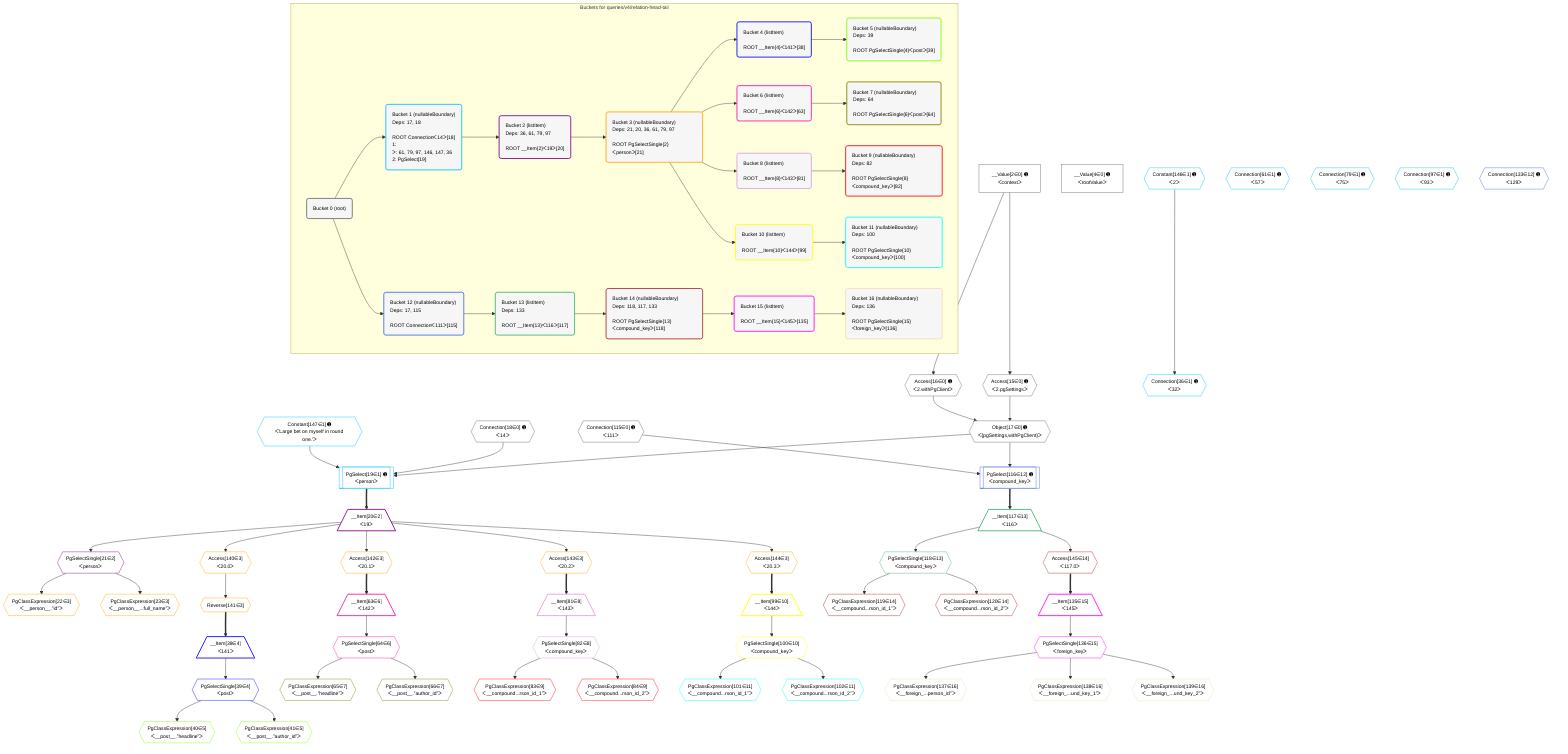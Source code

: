 %%{init: {'themeVariables': { 'fontSize': '12px'}}}%%
graph TD
    classDef path fill:#eee,stroke:#000,color:#000
    classDef plan fill:#fff,stroke-width:1px,color:#000
    classDef itemplan fill:#fff,stroke-width:2px,color:#000
    classDef unbatchedplan fill:#dff,stroke-width:1px,color:#000
    classDef sideeffectplan fill:#fcc,stroke-width:2px,color:#000
    classDef bucket fill:#f6f6f6,color:#000,stroke-width:2px,text-align:left


    %% plan dependencies
    Object17{{"Object[17∈0] ➊<br />ᐸ{pgSettings,withPgClient}ᐳ"}}:::plan
    Access15{{"Access[15∈0] ➊<br />ᐸ2.pgSettingsᐳ"}}:::plan
    Access16{{"Access[16∈0] ➊<br />ᐸ2.withPgClientᐳ"}}:::plan
    Access15 & Access16 --> Object17
    __Value2["__Value[2∈0] ➊<br />ᐸcontextᐳ"]:::plan
    __Value2 --> Access15
    __Value2 --> Access16
    __Value4["__Value[4∈0] ➊<br />ᐸrootValueᐳ"]:::plan
    Connection18{{"Connection[18∈0] ➊<br />ᐸ14ᐳ"}}:::plan
    Connection115{{"Connection[115∈0] ➊<br />ᐸ111ᐳ"}}:::plan
    PgSelect19[["PgSelect[19∈1] ➊<br />ᐸpersonᐳ"]]:::plan
    Constant147{{"Constant[147∈1] ➊<br />ᐸ'Large bet on myself in round one.'ᐳ"}}:::plan
    Object17 & Connection18 & Constant147 --> PgSelect19
    Connection36{{"Connection[36∈1] ➊<br />ᐸ32ᐳ"}}:::plan
    Constant146{{"Constant[146∈1] ➊<br />ᐸ2ᐳ"}}:::plan
    Constant146 --> Connection36
    Connection61{{"Connection[61∈1] ➊<br />ᐸ57ᐳ"}}:::plan
    Connection79{{"Connection[79∈1] ➊<br />ᐸ75ᐳ"}}:::plan
    Connection97{{"Connection[97∈1] ➊<br />ᐸ93ᐳ"}}:::plan
    __Item20[/"__Item[20∈2]<br />ᐸ19ᐳ"\]:::itemplan
    PgSelect19 ==> __Item20
    PgSelectSingle21{{"PgSelectSingle[21∈2]<br />ᐸpersonᐳ"}}:::plan
    __Item20 --> PgSelectSingle21
    PgClassExpression22{{"PgClassExpression[22∈3]<br />ᐸ__person__.”id”ᐳ"}}:::plan
    PgSelectSingle21 --> PgClassExpression22
    PgClassExpression23{{"PgClassExpression[23∈3]<br />ᐸ__person__...full_name”ᐳ"}}:::plan
    PgSelectSingle21 --> PgClassExpression23
    Access140{{"Access[140∈3]<br />ᐸ20.0ᐳ"}}:::plan
    __Item20 --> Access140
    Reverse141{{"Reverse[141∈3]"}}:::plan
    Access140 --> Reverse141
    Access142{{"Access[142∈3]<br />ᐸ20.1ᐳ"}}:::plan
    __Item20 --> Access142
    Access143{{"Access[143∈3]<br />ᐸ20.2ᐳ"}}:::plan
    __Item20 --> Access143
    Access144{{"Access[144∈3]<br />ᐸ20.3ᐳ"}}:::plan
    __Item20 --> Access144
    __Item38[/"__Item[38∈4]<br />ᐸ141ᐳ"\]:::itemplan
    Reverse141 ==> __Item38
    PgSelectSingle39{{"PgSelectSingle[39∈4]<br />ᐸpostᐳ"}}:::plan
    __Item38 --> PgSelectSingle39
    PgClassExpression40{{"PgClassExpression[40∈5]<br />ᐸ__post__.”headline”ᐳ"}}:::plan
    PgSelectSingle39 --> PgClassExpression40
    PgClassExpression41{{"PgClassExpression[41∈5]<br />ᐸ__post__.”author_id”ᐳ"}}:::plan
    PgSelectSingle39 --> PgClassExpression41
    __Item63[/"__Item[63∈6]<br />ᐸ142ᐳ"\]:::itemplan
    Access142 ==> __Item63
    PgSelectSingle64{{"PgSelectSingle[64∈6]<br />ᐸpostᐳ"}}:::plan
    __Item63 --> PgSelectSingle64
    PgClassExpression65{{"PgClassExpression[65∈7]<br />ᐸ__post__.”headline”ᐳ"}}:::plan
    PgSelectSingle64 --> PgClassExpression65
    PgClassExpression66{{"PgClassExpression[66∈7]<br />ᐸ__post__.”author_id”ᐳ"}}:::plan
    PgSelectSingle64 --> PgClassExpression66
    __Item81[/"__Item[81∈8]<br />ᐸ143ᐳ"\]:::itemplan
    Access143 ==> __Item81
    PgSelectSingle82{{"PgSelectSingle[82∈8]<br />ᐸcompound_keyᐳ"}}:::plan
    __Item81 --> PgSelectSingle82
    PgClassExpression83{{"PgClassExpression[83∈9]<br />ᐸ__compound...rson_id_1”ᐳ"}}:::plan
    PgSelectSingle82 --> PgClassExpression83
    PgClassExpression84{{"PgClassExpression[84∈9]<br />ᐸ__compound...rson_id_2”ᐳ"}}:::plan
    PgSelectSingle82 --> PgClassExpression84
    __Item99[/"__Item[99∈10]<br />ᐸ144ᐳ"\]:::itemplan
    Access144 ==> __Item99
    PgSelectSingle100{{"PgSelectSingle[100∈10]<br />ᐸcompound_keyᐳ"}}:::plan
    __Item99 --> PgSelectSingle100
    PgClassExpression101{{"PgClassExpression[101∈11]<br />ᐸ__compound...rson_id_1”ᐳ"}}:::plan
    PgSelectSingle100 --> PgClassExpression101
    PgClassExpression102{{"PgClassExpression[102∈11]<br />ᐸ__compound...rson_id_2”ᐳ"}}:::plan
    PgSelectSingle100 --> PgClassExpression102
    PgSelect116[["PgSelect[116∈12] ➊<br />ᐸcompound_keyᐳ"]]:::plan
    Object17 & Connection115 --> PgSelect116
    Connection133{{"Connection[133∈12] ➊<br />ᐸ129ᐳ"}}:::plan
    __Item117[/"__Item[117∈13]<br />ᐸ116ᐳ"\]:::itemplan
    PgSelect116 ==> __Item117
    PgSelectSingle118{{"PgSelectSingle[118∈13]<br />ᐸcompound_keyᐳ"}}:::plan
    __Item117 --> PgSelectSingle118
    PgClassExpression119{{"PgClassExpression[119∈14]<br />ᐸ__compound...rson_id_1”ᐳ"}}:::plan
    PgSelectSingle118 --> PgClassExpression119
    PgClassExpression120{{"PgClassExpression[120∈14]<br />ᐸ__compound...rson_id_2”ᐳ"}}:::plan
    PgSelectSingle118 --> PgClassExpression120
    Access145{{"Access[145∈14]<br />ᐸ117.0ᐳ"}}:::plan
    __Item117 --> Access145
    __Item135[/"__Item[135∈15]<br />ᐸ145ᐳ"\]:::itemplan
    Access145 ==> __Item135
    PgSelectSingle136{{"PgSelectSingle[136∈15]<br />ᐸforeign_keyᐳ"}}:::plan
    __Item135 --> PgSelectSingle136
    PgClassExpression137{{"PgClassExpression[137∈16]<br />ᐸ__foreign_...person_id”ᐳ"}}:::plan
    PgSelectSingle136 --> PgClassExpression137
    PgClassExpression138{{"PgClassExpression[138∈16]<br />ᐸ__foreign_...und_key_1”ᐳ"}}:::plan
    PgSelectSingle136 --> PgClassExpression138
    PgClassExpression139{{"PgClassExpression[139∈16]<br />ᐸ__foreign_...und_key_2”ᐳ"}}:::plan
    PgSelectSingle136 --> PgClassExpression139

    %% define steps

    subgraph "Buckets for queries/v4/relation-head-tail"
    Bucket0("Bucket 0 (root)"):::bucket
    classDef bucket0 stroke:#696969
    class Bucket0,__Value2,__Value4,Access15,Access16,Object17,Connection18,Connection115 bucket0
    Bucket1("Bucket 1 (nullableBoundary)<br />Deps: 17, 18<br /><br />ROOT Connectionᐸ14ᐳ[18]<br />1: <br />ᐳ: 61, 79, 97, 146, 147, 36<br />2: PgSelect[19]"):::bucket
    classDef bucket1 stroke:#00bfff
    class Bucket1,PgSelect19,Connection36,Connection61,Connection79,Connection97,Constant146,Constant147 bucket1
    Bucket2("Bucket 2 (listItem)<br />Deps: 36, 61, 79, 97<br /><br />ROOT __Item{2}ᐸ19ᐳ[20]"):::bucket
    classDef bucket2 stroke:#7f007f
    class Bucket2,__Item20,PgSelectSingle21 bucket2
    Bucket3("Bucket 3 (nullableBoundary)<br />Deps: 21, 20, 36, 61, 79, 97<br /><br />ROOT PgSelectSingle{2}ᐸpersonᐳ[21]"):::bucket
    classDef bucket3 stroke:#ffa500
    class Bucket3,PgClassExpression22,PgClassExpression23,Access140,Reverse141,Access142,Access143,Access144 bucket3
    Bucket4("Bucket 4 (listItem)<br /><br />ROOT __Item{4}ᐸ141ᐳ[38]"):::bucket
    classDef bucket4 stroke:#0000ff
    class Bucket4,__Item38,PgSelectSingle39 bucket4
    Bucket5("Bucket 5 (nullableBoundary)<br />Deps: 39<br /><br />ROOT PgSelectSingle{4}ᐸpostᐳ[39]"):::bucket
    classDef bucket5 stroke:#7fff00
    class Bucket5,PgClassExpression40,PgClassExpression41 bucket5
    Bucket6("Bucket 6 (listItem)<br /><br />ROOT __Item{6}ᐸ142ᐳ[63]"):::bucket
    classDef bucket6 stroke:#ff1493
    class Bucket6,__Item63,PgSelectSingle64 bucket6
    Bucket7("Bucket 7 (nullableBoundary)<br />Deps: 64<br /><br />ROOT PgSelectSingle{6}ᐸpostᐳ[64]"):::bucket
    classDef bucket7 stroke:#808000
    class Bucket7,PgClassExpression65,PgClassExpression66 bucket7
    Bucket8("Bucket 8 (listItem)<br /><br />ROOT __Item{8}ᐸ143ᐳ[81]"):::bucket
    classDef bucket8 stroke:#dda0dd
    class Bucket8,__Item81,PgSelectSingle82 bucket8
    Bucket9("Bucket 9 (nullableBoundary)<br />Deps: 82<br /><br />ROOT PgSelectSingle{8}ᐸcompound_keyᐳ[82]"):::bucket
    classDef bucket9 stroke:#ff0000
    class Bucket9,PgClassExpression83,PgClassExpression84 bucket9
    Bucket10("Bucket 10 (listItem)<br /><br />ROOT __Item{10}ᐸ144ᐳ[99]"):::bucket
    classDef bucket10 stroke:#ffff00
    class Bucket10,__Item99,PgSelectSingle100 bucket10
    Bucket11("Bucket 11 (nullableBoundary)<br />Deps: 100<br /><br />ROOT PgSelectSingle{10}ᐸcompound_keyᐳ[100]"):::bucket
    classDef bucket11 stroke:#00ffff
    class Bucket11,PgClassExpression101,PgClassExpression102 bucket11
    Bucket12("Bucket 12 (nullableBoundary)<br />Deps: 17, 115<br /><br />ROOT Connectionᐸ111ᐳ[115]"):::bucket
    classDef bucket12 stroke:#4169e1
    class Bucket12,PgSelect116,Connection133 bucket12
    Bucket13("Bucket 13 (listItem)<br />Deps: 133<br /><br />ROOT __Item{13}ᐸ116ᐳ[117]"):::bucket
    classDef bucket13 stroke:#3cb371
    class Bucket13,__Item117,PgSelectSingle118 bucket13
    Bucket14("Bucket 14 (nullableBoundary)<br />Deps: 118, 117, 133<br /><br />ROOT PgSelectSingle{13}ᐸcompound_keyᐳ[118]"):::bucket
    classDef bucket14 stroke:#a52a2a
    class Bucket14,PgClassExpression119,PgClassExpression120,Access145 bucket14
    Bucket15("Bucket 15 (listItem)<br /><br />ROOT __Item{15}ᐸ145ᐳ[135]"):::bucket
    classDef bucket15 stroke:#ff00ff
    class Bucket15,__Item135,PgSelectSingle136 bucket15
    Bucket16("Bucket 16 (nullableBoundary)<br />Deps: 136<br /><br />ROOT PgSelectSingle{15}ᐸforeign_keyᐳ[136]"):::bucket
    classDef bucket16 stroke:#f5deb3
    class Bucket16,PgClassExpression137,PgClassExpression138,PgClassExpression139 bucket16
    Bucket0 --> Bucket1 & Bucket12
    Bucket1 --> Bucket2
    Bucket2 --> Bucket3
    Bucket3 --> Bucket4 & Bucket6 & Bucket8 & Bucket10
    Bucket4 --> Bucket5
    Bucket6 --> Bucket7
    Bucket8 --> Bucket9
    Bucket10 --> Bucket11
    Bucket12 --> Bucket13
    Bucket13 --> Bucket14
    Bucket14 --> Bucket15
    Bucket15 --> Bucket16
    end